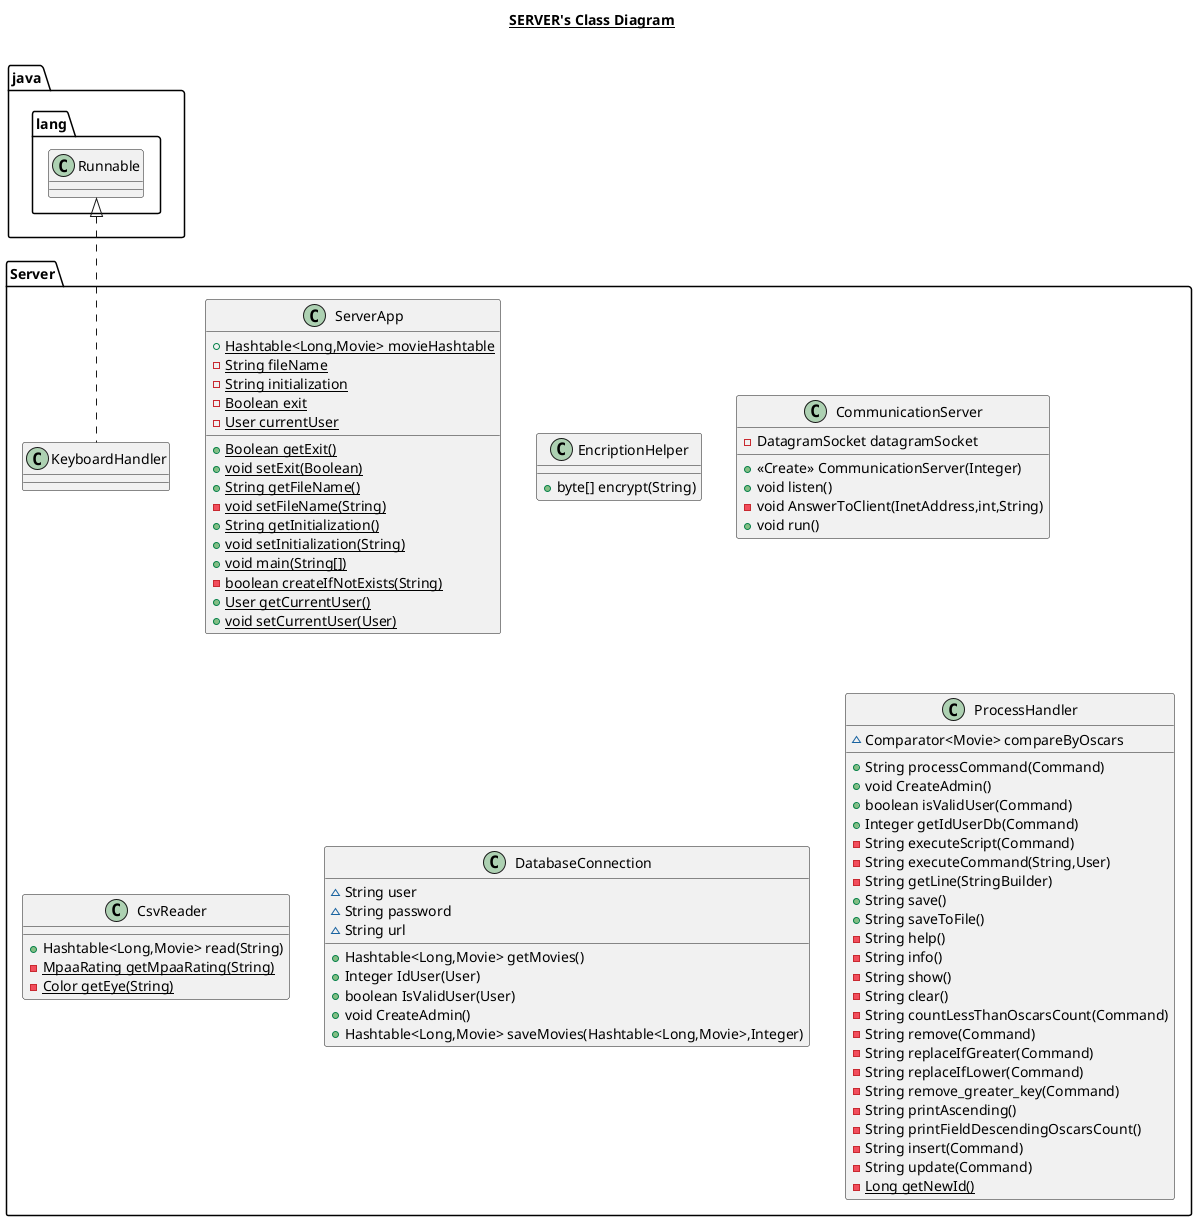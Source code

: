@startuml

title __SERVER's Class Diagram__\n

    class Server.ServerApp {
    + {static} Hashtable<Long,Movie> movieHashtable
    - {static} String fileName
    - {static} String initialization
    - {static} Boolean exit
    - {static} User currentUser
    + {static} Boolean getExit()
    + {static} void setExit(Boolean)
    + {static} String getFileName()
    - {static} void setFileName(String)
    + {static} String getInitialization()
    + {static} void setInitialization(String)
    + {static} void main(String[])
    - {static} boolean createIfNotExists(String)
    + {static} User getCurrentUser()
    + {static} void setCurrentUser(User)
    }
    class Server.EncriptionHelper {
    + byte[] encrypt(String)
    }
    class Server.CommunicationServer {
    - DatagramSocket datagramSocket
    + <<Create>> CommunicationServer(Integer)
    + void listen()
    - void AnswerToClient(InetAddress,int,String)
    + void run()
    }
    class Server.CsvReader {
    + Hashtable<Long,Movie> read(String)
    - {static} MpaaRating getMpaaRating(String)
    - {static} Color getEye(String)
    }
    class Server.DatabaseConnection {
    ~ String user
    ~ String password
    ~ String url
    + Hashtable<Long,Movie> getMovies()
    + Integer IdUser(User)
    + boolean IsValidUser(User)
    + void CreateAdmin()
    + Hashtable<Long,Movie> saveMovies(Hashtable<Long,Movie>,Integer)
    }
    class Server.ProcessHandler {
    ~ Comparator<Movie> compareByOscars
    + String processCommand(Command)
    + void CreateAdmin()
    + boolean isValidUser(Command)
    + Integer getIdUserDb(Command)
    - String executeScript(Command)
    - String executeCommand(String,User)
    - String getLine(StringBuilder)
    + String save()
    + String saveToFile()
    - String help()
    - String info()
    - String show()
    - String clear()
    - String countLessThanOscarsCount(Command)
    - String remove(Command)
    - String replaceIfGreater(Command)
    - String replaceIfLower(Command)
    - String remove_greater_key(Command)
    - String printAscending()
    - String printFieldDescendingOscarsCount()
    - String insert(Command)
    - String update(Command)
    - {static} Long getNewId()
    }


Server.KeyboardHandler .up.|> java.lang.Runnable

@enduml